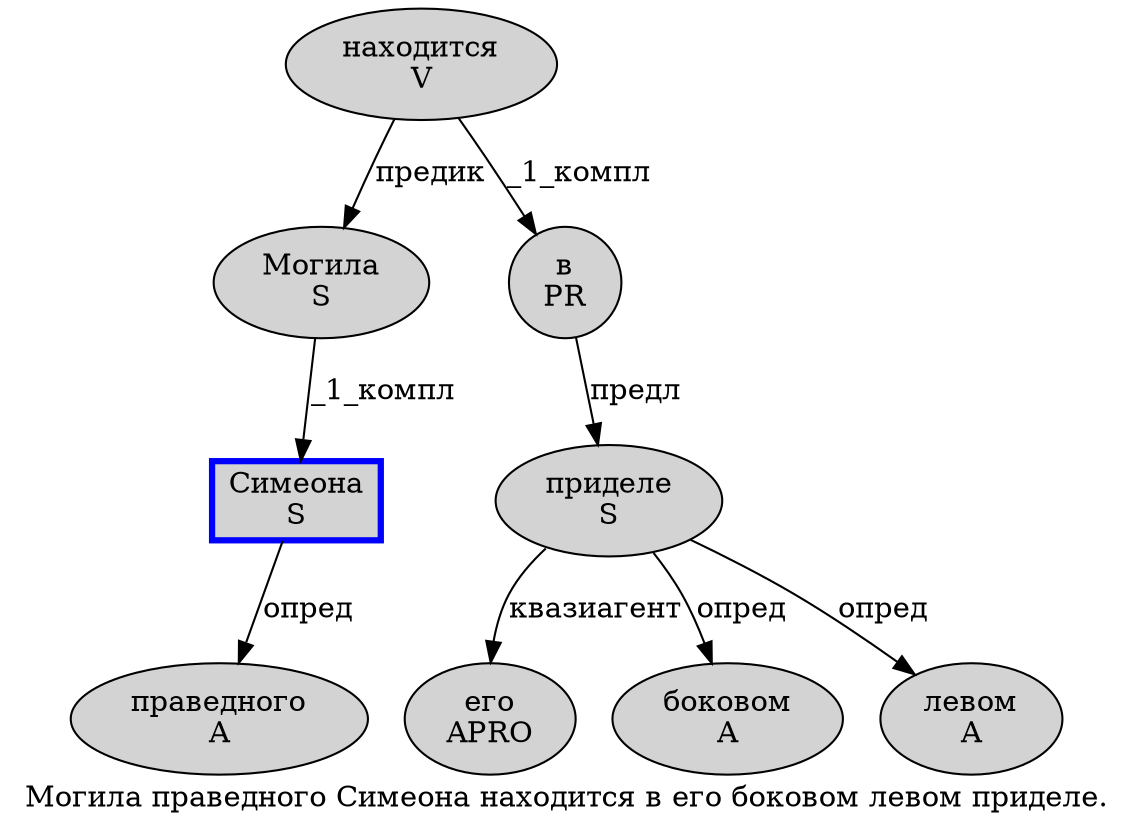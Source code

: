 digraph SENTENCE_574 {
	graph [label="Могила праведного Симеона находится в его боковом левом приделе."]
	node [style=filled]
		0 [label="Могила
S" color="" fillcolor=lightgray penwidth=1 shape=ellipse]
		1 [label="праведного
A" color="" fillcolor=lightgray penwidth=1 shape=ellipse]
		2 [label="Симеона
S" color=blue fillcolor=lightgray penwidth=3 shape=box]
		3 [label="находится
V" color="" fillcolor=lightgray penwidth=1 shape=ellipse]
		4 [label="в
PR" color="" fillcolor=lightgray penwidth=1 shape=ellipse]
		5 [label="его
APRO" color="" fillcolor=lightgray penwidth=1 shape=ellipse]
		6 [label="боковом
A" color="" fillcolor=lightgray penwidth=1 shape=ellipse]
		7 [label="левом
A" color="" fillcolor=lightgray penwidth=1 shape=ellipse]
		8 [label="приделе
S" color="" fillcolor=lightgray penwidth=1 shape=ellipse]
			8 -> 5 [label="квазиагент"]
			8 -> 6 [label="опред"]
			8 -> 7 [label="опред"]
			3 -> 0 [label="предик"]
			3 -> 4 [label="_1_компл"]
			4 -> 8 [label="предл"]
			2 -> 1 [label="опред"]
			0 -> 2 [label="_1_компл"]
}